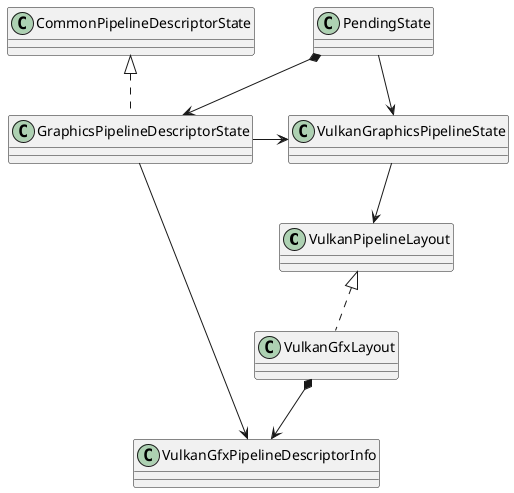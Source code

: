 ' 依赖 dependent ..> 指的是类与类之间的联接。依赖关系表示一个类依赖于另一个类的定义。一般而言，依赖关系在Java语言中体现为局域变量、方法的形参、方法返回值，或者对静态方法的调用。
' 表示一个A类依赖于B类的定义,如果A对象离开B对象,A对象就不能正常编译,则A对象依赖于B对象(A类中使用到了B对象)；
' 比如某人要过河，需要借用一条船，此时人与船之间的关系就是依赖； 表现在代码层面，类B作为参数被类A在某个method方法中使用。

' 关联 association --> ：指的是类与类之间的联接，它使一个类知道另一个类的属性和方法（实例变量体现）。A类依赖于B对象,并且把B作为A的一个成员变量, 则A和B存在关联关系.
' 关联可以是双向的，也可以是单向的。两个类之前是一个层次的，不存在部分跟整体之间的关系。

' 聚合 aggregtion o-->

' 组合 composition *-->

' 泛化 generalization

' 实现 realization ..|>
@startuml dsf

class VulkanPipelineLayout
class VulkanGfxPipelineDescriptorInfo
class VulkanGraphicsPipelineState
class GraphicsPipelineDescriptorState
class CommonPipelineDescriptorState
class PendingState

class VulkanGfxLayout

VulkanGfxLayout *--> VulkanGfxPipelineDescriptorInfo
PendingState *--> GraphicsPipelineDescriptorState
PendingState --> VulkanGraphicsPipelineState
VulkanGraphicsPipelineState --> VulkanPipelineLayout
GraphicsPipelineDescriptorState -> VulkanGraphicsPipelineState

VulkanPipelineLayout <|.. VulkanGfxLayout
CommonPipelineDescriptorState <|.. GraphicsPipelineDescriptorState

GraphicsPipelineDescriptorState --> VulkanGfxPipelineDescriptorInfo

@enduml

@startuml descriptor_pool
class TypedDescriptorPoolSet
class DescriptorPoolSetContainer
class CmdBuffer

CmdBuffer o--> DescriptorPoolSetContainer
DescriptorPoolSetContainer *--> TypedDescriptorPoolSet
@enduml

@startuml relevance
class VisibilityTaskData #00FF00
class VisibilityViewPacket{
    + BeginInitVisibility():void
}
class ComputeAndMarkRelevance{
    + AddPrimitive():void
    + AddPrimitives():void
    + Finish():void
    + Finalize():void
}
class RelevancePacket{
    + LaunchComputeRelevanceTask():void
    + ComputeRelevance():void
    + Finalize():void
}
class DrawCommandRelevancePacket

VisibilityTaskData o-- VisibilityViewPacket
note left of VisibilityViewPacket: 和View一一对应，用来执行相关计算
VisibilityViewPacket o-- ComputeAndMarkRelevance
ComputeAndMarkRelevance o-- RelevancePacket:一对多
RelevancePacket o-- DrawCommandRelevancePacket

class ViewCommands{}
ViewCommands <.. RelevancePacket:写入

note left of ViewCommands: 所有静态网格相关命令

@enduml